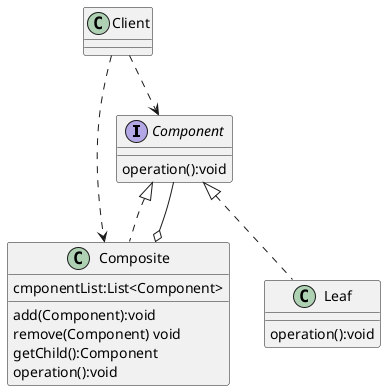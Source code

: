 @startuml

interface Component
Class Composite
Class Leaf
Class Client
Component <|.. Leaf
Composite o-- Component
Component <|.. Composite
Client..> Component
Client..>Composite

interface Component{
    operation():void
}
Class Composite{
    cmponentList:List<Component>
    add(Component):void
    remove(Component) void
    getChild():Component
    operation():void
}
Class Leaf{
    operation():void
}
@enduml